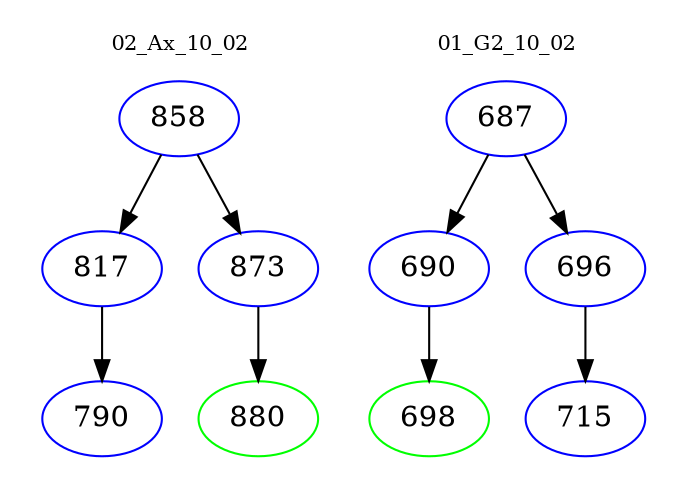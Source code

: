 digraph{
subgraph cluster_0 {
color = white
label = "02_Ax_10_02";
fontsize=10;
T0_858 [label="858", color="blue"]
T0_858 -> T0_817 [color="black"]
T0_817 [label="817", color="blue"]
T0_817 -> T0_790 [color="black"]
T0_790 [label="790", color="blue"]
T0_858 -> T0_873 [color="black"]
T0_873 [label="873", color="blue"]
T0_873 -> T0_880 [color="black"]
T0_880 [label="880", color="green"]
}
subgraph cluster_1 {
color = white
label = "01_G2_10_02";
fontsize=10;
T1_687 [label="687", color="blue"]
T1_687 -> T1_690 [color="black"]
T1_690 [label="690", color="blue"]
T1_690 -> T1_698 [color="black"]
T1_698 [label="698", color="green"]
T1_687 -> T1_696 [color="black"]
T1_696 [label="696", color="blue"]
T1_696 -> T1_715 [color="black"]
T1_715 [label="715", color="blue"]
}
}
